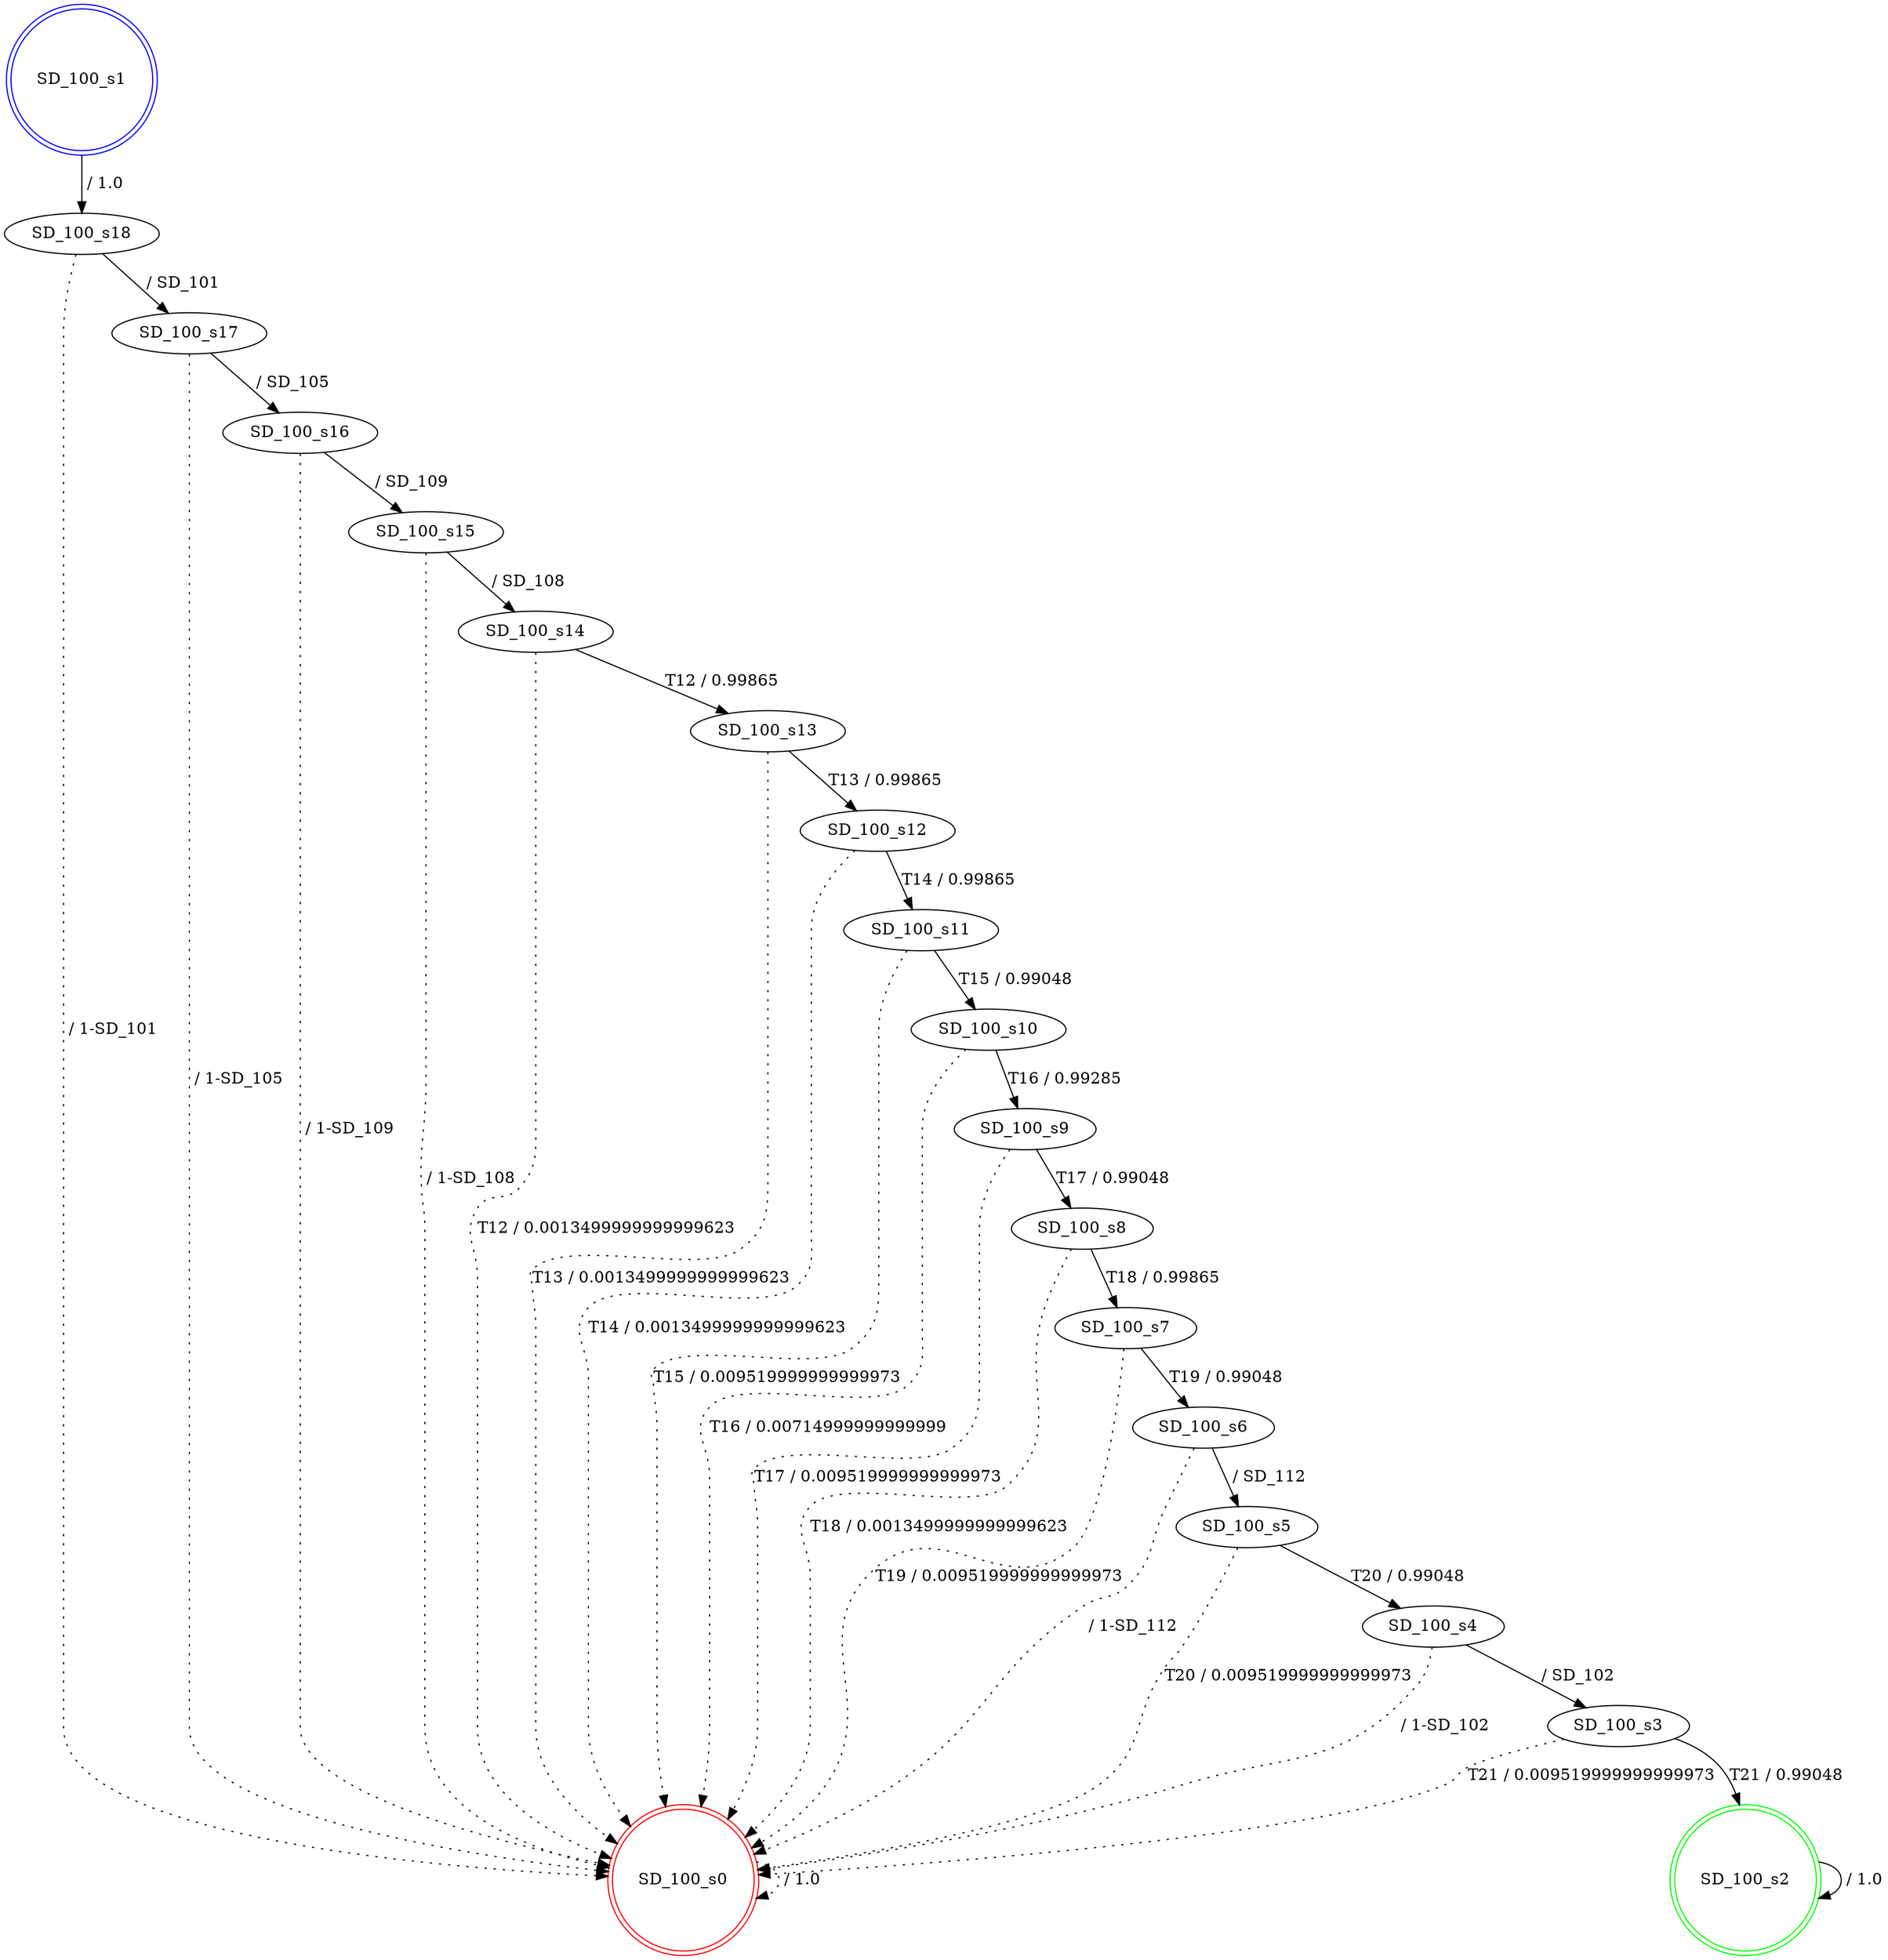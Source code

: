 digraph graphname {
SD_100_s0 [label="SD_100_s0",color=red,shape=doublecircle ];
SD_100_s1 [label="SD_100_s1",color=blue,shape=doublecircle ];
SD_100_s2 [label="SD_100_s2",color=green,shape=doublecircle ];
SD_100_s3 [label="SD_100_s3" ];
SD_100_s4 [label="SD_100_s4" ];
SD_100_s5 [label="SD_100_s5" ];
SD_100_s6 [label="SD_100_s6" ];
SD_100_s7 [label="SD_100_s7" ];
SD_100_s8 [label="SD_100_s8" ];
SD_100_s9 [label="SD_100_s9" ];
SD_100_s10 [label="SD_100_s10" ];
SD_100_s11 [label="SD_100_s11" ];
SD_100_s12 [label="SD_100_s12" ];
SD_100_s13 [label="SD_100_s13" ];
SD_100_s14 [label="SD_100_s14" ];
SD_100_s15 [label="SD_100_s15" ];
SD_100_s16 [label="SD_100_s16" ];
SD_100_s17 [label="SD_100_s17" ];
SD_100_s18 [label="SD_100_s18" ];
SD_100_s0 -> SD_100_s0 [label=" / 1.0", style=dotted];
SD_100_s1 -> SD_100_s18 [label=" / 1.0"];
SD_100_s2 -> SD_100_s2 [label=" / 1.0"];
SD_100_s3 -> SD_100_s2 [label="T21 / 0.99048"];
SD_100_s3 -> SD_100_s0 [label="T21 / 0.009519999999999973", style=dotted];
SD_100_s4 -> SD_100_s3 [label=" / SD_102"];
SD_100_s4 -> SD_100_s0 [label=" / 1-SD_102", style=dotted];
SD_100_s5 -> SD_100_s4 [label="T20 / 0.99048"];
SD_100_s5 -> SD_100_s0 [label="T20 / 0.009519999999999973", style=dotted];
SD_100_s6 -> SD_100_s5 [label=" / SD_112"];
SD_100_s6 -> SD_100_s0 [label=" / 1-SD_112", style=dotted];
SD_100_s7 -> SD_100_s6 [label="T19 / 0.99048"];
SD_100_s7 -> SD_100_s0 [label="T19 / 0.009519999999999973", style=dotted];
SD_100_s8 -> SD_100_s7 [label="T18 / 0.99865"];
SD_100_s8 -> SD_100_s0 [label="T18 / 0.0013499999999999623", style=dotted];
SD_100_s9 -> SD_100_s8 [label="T17 / 0.99048"];
SD_100_s9 -> SD_100_s0 [label="T17 / 0.009519999999999973", style=dotted];
SD_100_s10 -> SD_100_s9 [label="T16 / 0.99285"];
SD_100_s10 -> SD_100_s0 [label="T16 / 0.00714999999999999", style=dotted];
SD_100_s11 -> SD_100_s10 [label="T15 / 0.99048"];
SD_100_s11 -> SD_100_s0 [label="T15 / 0.009519999999999973", style=dotted];
SD_100_s12 -> SD_100_s11 [label="T14 / 0.99865"];
SD_100_s12 -> SD_100_s0 [label="T14 / 0.0013499999999999623", style=dotted];
SD_100_s13 -> SD_100_s12 [label="T13 / 0.99865"];
SD_100_s13 -> SD_100_s0 [label="T13 / 0.0013499999999999623", style=dotted];
SD_100_s14 -> SD_100_s13 [label="T12 / 0.99865"];
SD_100_s14 -> SD_100_s0 [label="T12 / 0.0013499999999999623", style=dotted];
SD_100_s15 -> SD_100_s14 [label=" / SD_108"];
SD_100_s15 -> SD_100_s0 [label=" / 1-SD_108", style=dotted];
SD_100_s16 -> SD_100_s15 [label=" / SD_109"];
SD_100_s16 -> SD_100_s0 [label=" / 1-SD_109", style=dotted];
SD_100_s17 -> SD_100_s16 [label=" / SD_105"];
SD_100_s17 -> SD_100_s0 [label=" / 1-SD_105", style=dotted];
SD_100_s18 -> SD_100_s17 [label=" / SD_101"];
SD_100_s18 -> SD_100_s0 [label=" / 1-SD_101", style=dotted];
}